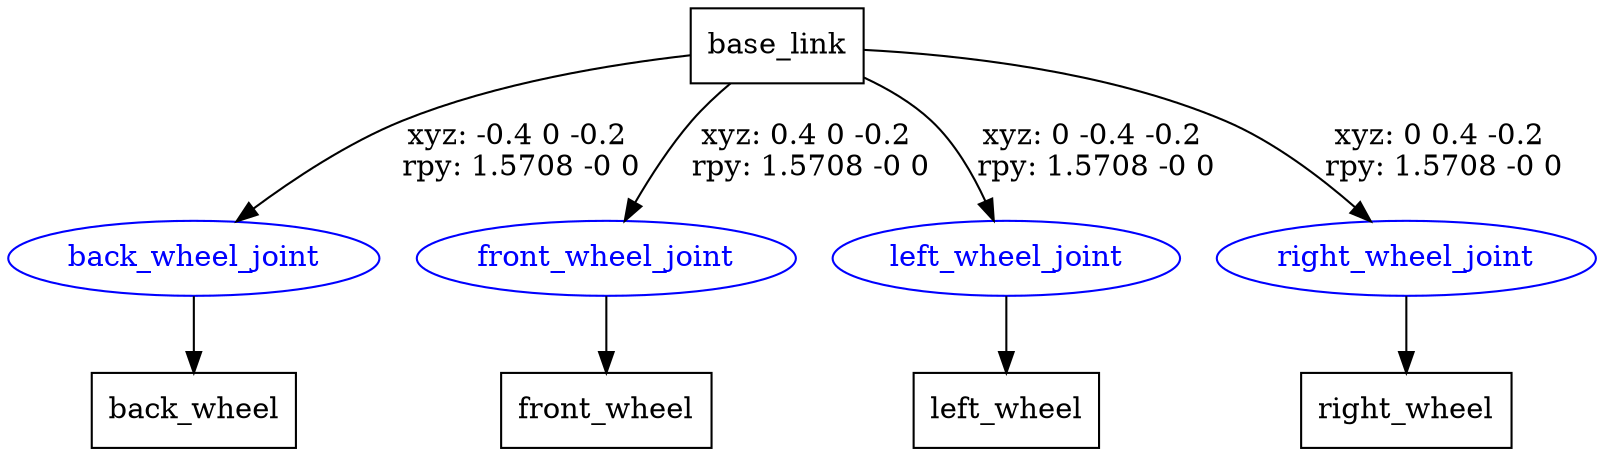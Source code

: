 digraph G {
node [shape=box];
"base_link" [label="base_link"];
"back_wheel" [label="back_wheel"];
"front_wheel" [label="front_wheel"];
"left_wheel" [label="left_wheel"];
"right_wheel" [label="right_wheel"];
node [shape=ellipse, color=blue, fontcolor=blue];
"base_link" -> "back_wheel_joint" [label="xyz: -0.4 0 -0.2 \nrpy: 1.5708 -0 0"]
"back_wheel_joint" -> "back_wheel"
"base_link" -> "front_wheel_joint" [label="xyz: 0.4 0 -0.2 \nrpy: 1.5708 -0 0"]
"front_wheel_joint" -> "front_wheel"
"base_link" -> "left_wheel_joint" [label="xyz: 0 -0.4 -0.2 \nrpy: 1.5708 -0 0"]
"left_wheel_joint" -> "left_wheel"
"base_link" -> "right_wheel_joint" [label="xyz: 0 0.4 -0.2 \nrpy: 1.5708 -0 0"]
"right_wheel_joint" -> "right_wheel"
}
